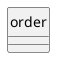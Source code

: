 @startuml database-design

' hide the spot
hide circle
' avoid problems with angled crows feet
skinparam linetype ortho

entity order {
}

@enduml

